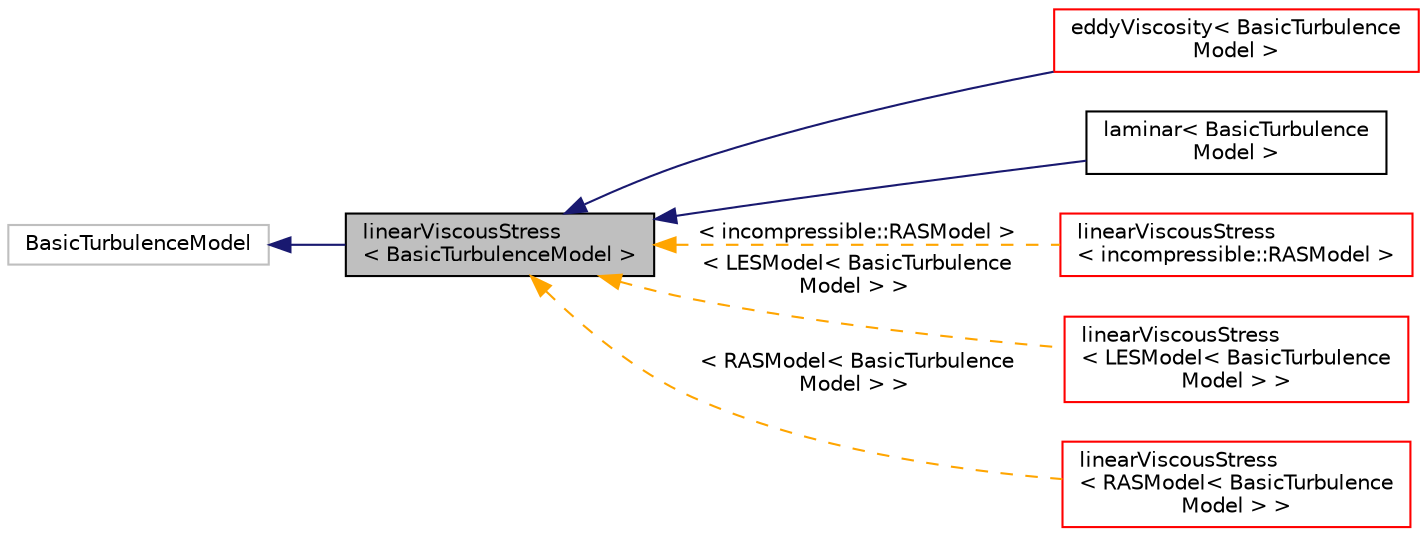 digraph "linearViscousStress&lt; BasicTurbulenceModel &gt;"
{
  bgcolor="transparent";
  edge [fontname="Helvetica",fontsize="10",labelfontname="Helvetica",labelfontsize="10"];
  node [fontname="Helvetica",fontsize="10",shape=record];
  rankdir="LR";
  Node1 [label="linearViscousStress\l\< BasicTurbulenceModel \>",height=0.2,width=0.4,color="black", fillcolor="grey75", style="filled", fontcolor="black"];
  Node2 -> Node1 [dir="back",color="midnightblue",fontsize="10",style="solid",fontname="Helvetica"];
  Node2 [label="BasicTurbulenceModel",height=0.2,width=0.4,color="grey75"];
  Node1 -> Node3 [dir="back",color="midnightblue",fontsize="10",style="solid",fontname="Helvetica"];
  Node3 [label="eddyViscosity\< BasicTurbulence\lModel \>",height=0.2,width=0.4,color="red",URL="$a00620.html",tooltip="Eddy viscosity turbulence model base class. "];
  Node1 -> Node4 [dir="back",color="midnightblue",fontsize="10",style="solid",fontname="Helvetica"];
  Node4 [label="laminar\< BasicTurbulence\lModel \>",height=0.2,width=0.4,color="black",URL="$a01289.html",tooltip="Turbulence model for laminar flow. "];
  Node1 -> Node5 [dir="back",color="orange",fontsize="10",style="dashed",label=" \< incompressible::RASModel \>" ,fontname="Helvetica"];
  Node5 [label="linearViscousStress\l\< incompressible::RASModel \>",height=0.2,width=0.4,color="red",URL="$a01376.html"];
  Node1 -> Node6 [dir="back",color="orange",fontsize="10",style="dashed",label=" \< LESModel\< BasicTurbulence\lModel \> \>" ,fontname="Helvetica"];
  Node6 [label="linearViscousStress\l\< LESModel\< BasicTurbulence\lModel \> \>",height=0.2,width=0.4,color="red",URL="$a01376.html"];
  Node1 -> Node7 [dir="back",color="orange",fontsize="10",style="dashed",label=" \< RASModel\< BasicTurbulence\lModel \> \>" ,fontname="Helvetica"];
  Node7 [label="linearViscousStress\l\< RASModel\< BasicTurbulence\lModel \> \>",height=0.2,width=0.4,color="red",URL="$a01376.html"];
}
